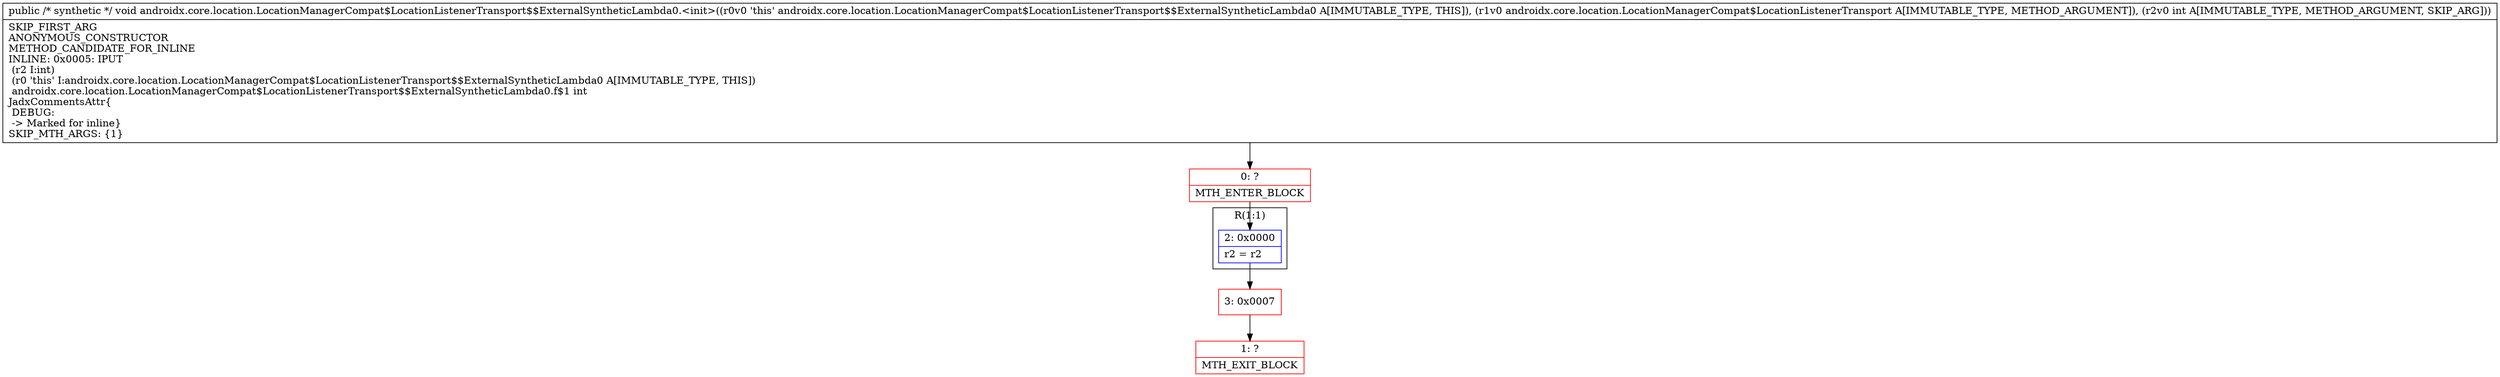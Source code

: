 digraph "CFG forandroidx.core.location.LocationManagerCompat$LocationListenerTransport$$ExternalSyntheticLambda0.\<init\>(Landroidx\/core\/location\/LocationManagerCompat$LocationListenerTransport;I)V" {
subgraph cluster_Region_1745488837 {
label = "R(1:1)";
node [shape=record,color=blue];
Node_2 [shape=record,label="{2\:\ 0x0000|r2 = r2\l}"];
}
Node_0 [shape=record,color=red,label="{0\:\ ?|MTH_ENTER_BLOCK\l}"];
Node_3 [shape=record,color=red,label="{3\:\ 0x0007}"];
Node_1 [shape=record,color=red,label="{1\:\ ?|MTH_EXIT_BLOCK\l}"];
MethodNode[shape=record,label="{public \/* synthetic *\/ void androidx.core.location.LocationManagerCompat$LocationListenerTransport$$ExternalSyntheticLambda0.\<init\>((r0v0 'this' androidx.core.location.LocationManagerCompat$LocationListenerTransport$$ExternalSyntheticLambda0 A[IMMUTABLE_TYPE, THIS]), (r1v0 androidx.core.location.LocationManagerCompat$LocationListenerTransport A[IMMUTABLE_TYPE, METHOD_ARGUMENT]), (r2v0 int A[IMMUTABLE_TYPE, METHOD_ARGUMENT, SKIP_ARG]))  | SKIP_FIRST_ARG\lANONYMOUS_CONSTRUCTOR\lMETHOD_CANDIDATE_FOR_INLINE\lINLINE: 0x0005: IPUT  \l  (r2 I:int)\l  (r0 'this' I:androidx.core.location.LocationManagerCompat$LocationListenerTransport$$ExternalSyntheticLambda0 A[IMMUTABLE_TYPE, THIS])\l androidx.core.location.LocationManagerCompat$LocationListenerTransport$$ExternalSyntheticLambda0.f$1 int\lJadxCommentsAttr\{\l DEBUG: \l \-\> Marked for inline\}\lSKIP_MTH_ARGS: \{1\}\l}"];
MethodNode -> Node_0;Node_2 -> Node_3;
Node_0 -> Node_2;
Node_3 -> Node_1;
}


